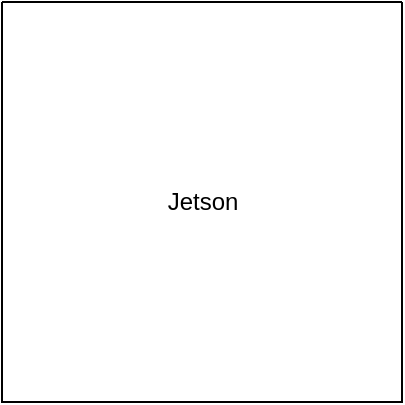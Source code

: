 <mxfile version="17.3.0" type="github">
  <diagram id="3JvWg4y7LYD9_zcvrOZJ" name="Page-1">
    <mxGraphModel dx="1102" dy="509" grid="1" gridSize="10" guides="1" tooltips="1" connect="1" arrows="1" fold="1" page="1" pageScale="1" pageWidth="850" pageHeight="1100" math="0" shadow="0">
      <root>
        <mxCell id="0" />
        <mxCell id="1" parent="0" />
        <mxCell id="fdYSyBXo2xMWsbgV3MG8-1" value="" style="swimlane;startSize=0;" vertex="1" parent="1">
          <mxGeometry x="320" y="240" width="200" height="200" as="geometry" />
        </mxCell>
        <mxCell id="fdYSyBXo2xMWsbgV3MG8-2" value="Jetson" style="text;html=1;align=center;verticalAlign=middle;resizable=0;points=[];autosize=1;strokeColor=none;fillColor=none;" vertex="1" parent="fdYSyBXo2xMWsbgV3MG8-1">
          <mxGeometry x="75" y="90" width="50" height="20" as="geometry" />
        </mxCell>
      </root>
    </mxGraphModel>
  </diagram>
</mxfile>
